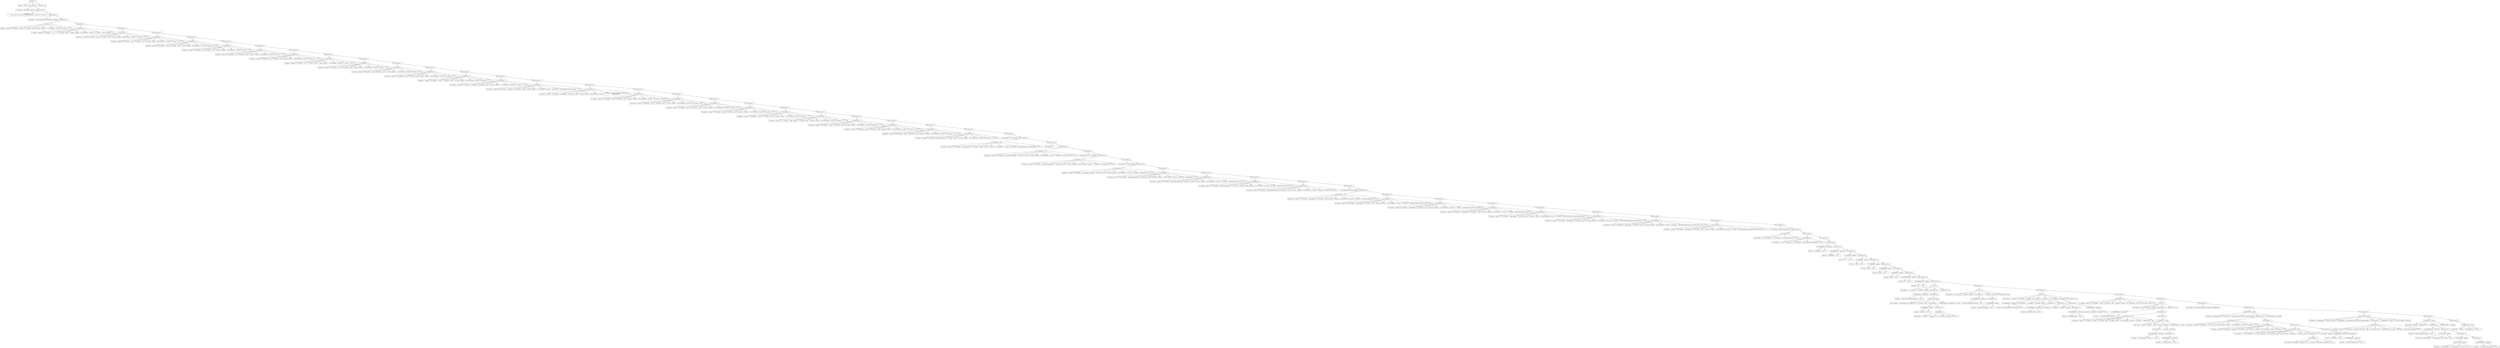 digraph G {node[shape=box, style=filled, color=black, fillcolor=white]; edge[color=black];rankdir=UD 

"668_Global -> "->"669_inicio -> inicio"
"668_Global -> "->"667_instruccion -> "
"667_instruccion -> "->"2_comentario -> /////inicio de la traduccion
"
"667_instruccion -> "->"666_instruccion -> "
"666_instruccion -> "->"4_comentario -> /*
        Primer archivo de entrada para proyecto organizacion de lenguajes y compiladores 1
*/"
"666_instruccion -> "->"665_instruccion -> "
"665_instruccion -> "->"6_comentario -> //seccion de declraciones de funciones de variables
"
"665_instruccion -> "->"664_instruccion -> "
"664_instruccion -> "->"7_Declaracion -> "
"7_Declaracion -> "->"8_Ingresar -> Ingresar"
"7_Declaracion -> "->"9_Variables -> _variable1_"
"7_Declaracion -> "->"10_COMO -> coMo"
"7_Declaracion -> "->"11_TIPO -> NumEro"
"7_Declaracion -> "->"12_CON_VALOR -> cOn_valor"
"7_Declaracion -> "->"13_Valores -> 5"
"7_Declaracion -> "->"14_; -> ;"
"664_instruccion -> "->"663_instruccion -> "
"663_instruccion -> "->"15_Declaracion -> "
"15_Declaracion -> "->"16_Ingresar -> ingresaR"
"15_Declaracion -> "->"17_Variables -> _v1_,_v2_,_v3_"
"15_Declaracion -> "->"18_COMO -> cOmo"
"15_Declaracion -> "->"19_TIPO -> CadenA"
"15_Declaracion -> "->"20_CON_VALOR -> con_vAlor"
"15_Declaracion -> "->"21_Valores -> \"esta es una cadena\""
"15_Declaracion -> "->"22_; -> ;"
"663_instruccion -> "->"662_instruccion -> "
"662_instruccion -> "->"23_Declaracion -> "
"23_Declaracion -> "->"24_Ingresar -> ingresaR"
"23_Declaracion -> "->"25_Variables -> _curso1_"
"23_Declaracion -> "->"26_COMO -> cOmo"
"23_Declaracion -> "->"27_TIPO -> cadena"
"23_Declaracion -> "->"28_CON_VALOR -> con_vAlor"
"23_Declaracion -> "->"29_Valores -> \"olc\""
"23_Declaracion -> "->"30_; -> ;"
"662_instruccion -> "->"661_instruccion -> "
"661_instruccion -> "->"31_Declaracion -> "
"31_Declaracion -> "->"32_Ingresar -> ingresaR"
"31_Declaracion -> "->"33_Variables -> _curso2_"
"31_Declaracion -> "->"34_COMO -> cOmo"
"31_Declaracion -> "->"35_TIPO -> cadena"
"31_Declaracion -> "->"36_CON_VALOR -> con_vAlor"
"31_Declaracion -> "->"37_Valores -> \"olc\""
"31_Declaracion -> "->"38_; -> ;"
"661_instruccion -> "->"660_instruccion -> "
"660_instruccion -> "->"39_Declaracion -> "
"39_Declaracion -> "->"40_Ingresar -> ingresaR"
"39_Declaracion -> "->"41_Variables -> _curso3_"
"39_Declaracion -> "->"42_COMO -> cOmo"
"39_Declaracion -> "->"43_TIPO -> cadena"
"39_Declaracion -> "->"44_CON_VALOR -> con_vAlor"
"39_Declaracion -> "->"45_Valores -> \"olc\""
"39_Declaracion -> "->"46_; -> ;"
"660_instruccion -> "->"659_instruccion -> "
"659_instruccion -> "->"47_Declaracion -> "
"47_Declaracion -> "->"48_Ingresar -> ingresar"
"47_Declaracion -> "->"49_Variables -> _pi1_"
"47_Declaracion -> "->"50_COMO -> como"
"47_Declaracion -> "->"51_TIPO -> numero"
"47_Declaracion -> "->"52_CON_VALOR -> con_valor"
"47_Declaracion -> "->"53_Valores -> 3"
"47_Declaracion -> "->"54_; -> ;"
"659_instruccion -> "->"658_instruccion -> "
"658_instruccion -> "->"55_Declaracion -> "
"55_Declaracion -> "->"56_Ingresar -> ingresar"
"55_Declaracion -> "->"57_Variables -> _pi2_"
"55_Declaracion -> "->"58_COMO -> como"
"55_Declaracion -> "->"59_TIPO -> numero"
"55_Declaracion -> "->"60_CON_VALOR -> con_valor"
"55_Declaracion -> "->"61_Valores -> 3.1"
"55_Declaracion -> "->"62_; -> ;"
"658_instruccion -> "->"657_instruccion -> "
"657_instruccion -> "->"63_Declaracion -> "
"63_Declaracion -> "->"64_Ingresar -> ingresar"
"63_Declaracion -> "->"65_Variables -> _pi3_"
"63_Declaracion -> "->"66_COMO -> como"
"63_Declaracion -> "->"67_TIPO -> numero"
"63_Declaracion -> "->"68_CON_VALOR -> con_valor"
"63_Declaracion -> "->"69_Valores -> 3.14"
"63_Declaracion -> "->"70_; -> ;"
"657_instruccion -> "->"656_instruccion -> "
"656_instruccion -> "->"71_Declaracion -> "
"71_Declaracion -> "->"72_Ingresar -> ingresar"
"71_Declaracion -> "->"73_Variables -> _pi4_"
"71_Declaracion -> "->"74_COMO -> como"
"71_Declaracion -> "->"75_TIPO -> numero"
"71_Declaracion -> "->"76_CON_VALOR -> con_valor"
"71_Declaracion -> "->"77_Valores -> 3.141"
"71_Declaracion -> "->"78_; -> ;"
"656_instruccion -> "->"655_instruccion -> "
"655_instruccion -> "->"79_Declaracion -> "
"79_Declaracion -> "->"80_Ingresar -> ingresar"
"79_Declaracion -> "->"81_Variables -> _anio1_"
"79_Declaracion -> "->"82_COMO -> como"
"79_Declaracion -> "->"83_TIPO -> numero"
"79_Declaracion -> "->"84_CON_VALOR -> con_valor"
"79_Declaracion -> "->"85_Valores -> 1"
"79_Declaracion -> "->"86_; -> ;"
"655_instruccion -> "->"654_instruccion -> "
"654_instruccion -> "->"87_Declaracion -> "
"87_Declaracion -> "->"88_Ingresar -> ingresar"
"87_Declaracion -> "->"89_Variables -> _anio2_"
"87_Declaracion -> "->"90_COMO -> como"
"87_Declaracion -> "->"91_TIPO -> numero"
"87_Declaracion -> "->"92_CON_VALOR -> con_valor"
"87_Declaracion -> "->"93_Valores -> 9"
"87_Declaracion -> "->"94_; -> ;"
"654_instruccion -> "->"653_instruccion -> "
"653_instruccion -> "->"95_Declaracion -> "
"95_Declaracion -> "->"96_Ingresar -> ingresar"
"95_Declaracion -> "->"97_Variables -> _anio3_"
"95_Declaracion -> "->"98_COMO -> como"
"95_Declaracion -> "->"99_TIPO -> numero"
"95_Declaracion -> "->"100_CON_VALOR -> con_valor"
"95_Declaracion -> "->"101_Valores -> 4"
"95_Declaracion -> "->"102_; -> ;"
"653_instruccion -> "->"652_instruccion -> "
"652_instruccion -> "->"103_Declaracion -> "
"103_Declaracion -> "->"104_Ingresar -> ingresar"
"103_Declaracion -> "->"105_Variables -> _anio4_"
"103_Declaracion -> "->"106_COMO -> como"
"103_Declaracion -> "->"107_TIPO -> numero"
"103_Declaracion -> "->"108_CON_VALOR -> con_valor"
"103_Declaracion -> "->"109_Valores -> 5"
"103_Declaracion -> "->"110_; -> ;"
"652_instruccion -> "->"651_instruccion -> "
"651_instruccion -> "->"111_Declaracion -> "
"111_Declaracion -> "->"112_Ingresar -> ingresar"
"111_Declaracion -> "->"113_Variables -> _variableNeg_"
"111_Declaracion -> "->"114_COMO -> como"
"111_Declaracion -> "->"115_TIPO -> numero"
"111_Declaracion -> "->"116_CON_VALOR -> con_valor"
"111_Declaracion -> "->"117_Valores -> -5.0"
"111_Declaracion -> "->"118_; -> ;"
"651_instruccion -> "->"650_instruccion -> "
"650_instruccion -> "->"119_Declaracion -> "
"119_Declaracion -> "->"120_Ingresar -> ingresar"
"119_Declaracion -> "->"121_Variables -> _encabezado1_"
"119_Declaracion -> "->"122_COMO -> como"
"119_Declaracion -> "->"123_TIPO -> cadena"
"119_Declaracion -> "->"124_CON_VALOR -> con_valor"
"119_Declaracion -> "->"125_Valores -> \"Universidad San Carlos de Guatemala...;\""
"119_Declaracion -> "->"126_; -> ;"
"650_instruccion -> "->"649_instruccion -> "
"649_instruccion -> "->"127_Declaracion -> "
"127_Declaracion -> "->"128_Ingresar -> ingresar"
"127_Declaracion -> "->"129_Variables -> _encabezado2_"
"127_Declaracion -> "->"130_COMO -> como"
"127_Declaracion -> "->"131_TIPO -> cadena"
"127_Declaracion -> "->"132_CON_VALOR -> con_valor"
"127_Declaracion -> "->"133_Valores -> \"Escuela de Ciencias y Sistemas
Segundo semestre
\""
"127_Declaracion -> "->"134_; -> ;"
"649_instruccion -> "->"648_instruccion -> "
"648_instruccion -> "->"135_Declaracion -> "
"135_Declaracion -> "->"136_Ingresar -> ingresar"
"135_Declaracion -> "->"137_Variables -> _flag1_"
"135_Declaracion -> "->"138_COMO -> como"
"135_Declaracion -> "->"139_TIPO -> boolean"
"135_Declaracion -> "->"140_CON_VALOR -> con_valor"
"135_Declaracion -> "->"141_Valores -> verdadero"
"135_Declaracion -> "->"142_; -> ;"
"648_instruccion -> "->"647_instruccion -> "
"647_instruccion -> "->"143_Declaracion -> "
"143_Declaracion -> "->"144_Ingresar -> ingresar"
"143_Declaracion -> "->"145_Variables -> _flag2_"
"143_Declaracion -> "->"146_COMO -> como"
"143_Declaracion -> "->"147_TIPO -> boolean"
"143_Declaracion -> "->"148_CON_VALOR -> con_valor"
"143_Declaracion -> "->"149_Valores -> falso"
"143_Declaracion -> "->"150_; -> ;"
"647_instruccion -> "->"646_instruccion -> "
"646_instruccion -> "->"151_Declaracion -> "
"151_Declaracion -> "->"152_Ingresar -> ingresar"
"151_Declaracion -> "->"153_Variables -> _name1_"
"151_Declaracion -> "->"154_COMO -> como"
"151_Declaracion -> "->"155_TIPO -> caracter"
"151_Declaracion -> "->"156_CON_VALOR -> con_valor"
"151_Declaracion -> "->"157_Valores -> 'f'"
"151_Declaracion -> "->"158_; -> ;"
"646_instruccion -> "->"645_instruccion -> "
"645_instruccion -> "->"159_Declaracion -> "
"159_Declaracion -> "->"160_Ingresar -> ingresar"
"159_Declaracion -> "->"161_Variables -> _name2_"
"159_Declaracion -> "->"162_COMO -> como"
"159_Declaracion -> "->"163_TIPO -> caracter"
"159_Declaracion -> "->"164_CON_VALOR -> con_valor"
"159_Declaracion -> "->"165_Valores -> 'e'"
"159_Declaracion -> "->"166_; -> ;"
"645_instruccion -> "->"644_instruccion -> "
"644_instruccion -> "->"167_Declaracion -> "
"167_Declaracion -> "->"168_Ingresar -> ingresar"
"167_Declaracion -> "->"169_Variables -> _name3_"
"167_Declaracion -> "->"170_COMO -> como"
"167_Declaracion -> "->"171_TIPO -> caracter"
"167_Declaracion -> "->"172_CON_VALOR -> con_valor"
"167_Declaracion -> "->"173_Valores -> 'r'"
"167_Declaracion -> "->"174_; -> ;"
"644_instruccion -> "->"643_instruccion -> "
"643_instruccion -> "->"175_Declaracion -> "
"175_Declaracion -> "->"176_Ingresar -> ingresar"
"175_Declaracion -> "->"177_Variables -> _name4_,_name6_"
"175_Declaracion -> "->"178_COMO -> como"
"175_Declaracion -> "->"179_TIPO -> caracter"
"175_Declaracion -> "->"180_CON_VALOR -> con_valor"
"175_Declaracion -> "->"181_Valores -> 'n'"
"175_Declaracion -> "->"182_; -> ;"
"643_instruccion -> "->"642_instruccion -> "
"642_instruccion -> "->"183_Declaracion -> "
"183_Declaracion -> "->"184_Ingresar -> ingresar"
"183_Declaracion -> "->"185_Variables -> _name5_"
"183_Declaracion -> "->"186_COMO -> como"
"183_Declaracion -> "->"187_TIPO -> caracter"
"183_Declaracion -> "->"188_CON_VALOR -> con_valor"
"183_Declaracion -> "->"189_Valores -> 'a'"
"183_Declaracion -> "->"190_; -> ;"
"642_instruccion -> "->"641_instruccion -> "
"641_instruccion -> "->"191_Declaracion -> "
"191_Declaracion -> "->"192_Ingresar -> ingresar"
"191_Declaracion -> "->"193_Variables -> _name7_"
"191_Declaracion -> "->"194_COMO -> como"
"191_Declaracion -> "->"195_TIPO -> caracter"
"191_Declaracion -> "->"196_CON_VALOR -> con_valor"
"191_Declaracion -> "->"197_Valores -> '${100}'"
"191_Declaracion -> "->"198_; -> ;"
"641_instruccion -> "->"640_instruccion -> "
"640_instruccion -> "->"199_Declaracion -> "
"199_Declaracion -> "->"200_Ingresar -> ingresar"
"199_Declaracion -> "->"201_Variables -> _name8_"
"199_Declaracion -> "->"202_COMO -> como"
"199_Declaracion -> "->"203_TIPO -> caracter"
"199_Declaracion -> "->"204_CON_VALOR -> con_valor"
"199_Declaracion -> "->"205_Valores -> '${111}'"
"199_Declaracion -> "->"206_; -> ;"
"640_instruccion -> "->"639_instruccion -> "
"639_instruccion -> "->"207_Declaracion -> "
"207_Declaracion -> "->"208_Ingresar -> ingresar"
"207_Declaracion -> "->"209_Variables -> _operaciones1Basica_"
"207_Declaracion -> "->"210_COMO -> como"
"207_Declaracion -> "->"211_TIPO -> numero"
"207_Declaracion -> "->"212_CON_VALOR -> con_valor"
"207_Declaracion -> "->"213_Valores -> 1+(1)"
"207_Declaracion -> "->"214_; -> ;"
"639_instruccion -> "->"638_instruccion -> "
"638_instruccion -> "->"216_comentario -> //2 el resultado
"
"638_instruccion -> "->"637_instruccion -> "
"637_instruccion -> "->"217_Declaracion -> "
"217_Declaracion -> "->"218_Ingresar -> ingresar"
"217_Declaracion -> "->"219_Variables -> _operaciones1Basica2_"
"217_Declaracion -> "->"220_COMO -> como"
"217_Declaracion -> "->"221_TIPO -> numero"
"217_Declaracion -> "->"222_CON_VALOR -> con_valor"
"217_Declaracion -> "->"223_Valores -> _operaciones1Basica_+_operaciones1Basica_"
"217_Declaracion -> "->"224_; -> ;"
"637_instruccion -> "->"636_instruccion -> "
"636_instruccion -> "->"226_comentario -> //               
"
"636_instruccion -> "->"635_instruccion -> "
"635_instruccion -> "->"227_Declaracion -> "
"227_Declaracion -> "->"228_Ingresar -> ingresar"
"227_Declaracion -> "->"229_Variables -> _operaciones1Intermedia_"
"227_Declaracion -> "->"230_COMO -> Como"
"227_Declaracion -> "->"231_TIPO -> nUmero"
"227_Declaracion -> "->"232_CON_VALOR -> con_valor"
"227_Declaracion -> "->"233_Valores -> 15+(9*8)+200/8*3+9"
"227_Declaracion -> "->"234_; -> ;"
"635_instruccion -> "->"634_instruccion -> "
"634_instruccion -> "->"236_comentario -> //171 el resultado
"
"634_instruccion -> "->"633_instruccion -> "
"633_instruccion -> "->"237_Declaracion -> "
"237_Declaracion -> "->"238_Ingresar -> ingresar"
"237_Declaracion -> "->"239_Variables -> _operaciones1Avanzadas1_"
"237_Declaracion -> "->"240_COMO -> ComO"
"237_Declaracion -> "->"241_TIPO -> numeRo"
"237_Declaracion -> "->"242_CON_VALOR -> con_valor"
"237_Declaracion -> "->"243_Valores -> ((15+9)*8+200/8*3+9)"
"237_Declaracion -> "->"244_; -> ;"
"633_instruccion -> "->"632_instruccion -> "
"632_instruccion -> "->"246_comentario -> //291 el resultado
"
"632_instruccion -> "->"631_instruccion -> "
"631_instruccion -> "->"247_Declaracion -> "
"247_Declaracion -> "->"248_Ingresar -> ingresar"
"247_Declaracion -> "->"249_Variables -> _operaciones1Avanzadas2_"
"247_Declaracion -> "->"250_COMO -> coMo"
"247_Declaracion -> "->"251_TIPO -> numero"
"247_Declaracion -> "->"252_CON_VALOR -> con_valor"
"247_Declaracion -> "->"253_Valores -> 30potencia[22.2-2.2]+(2)"
"247_Declaracion -> "->"254_; -> ;"
"631_instruccion -> "->"630_instruccion -> "
"630_instruccion -> "->"255_Declaracion -> "
"255_Declaracion -> "->"256_Ingresar -> ingresar"
"255_Declaracion -> "->"257_Variables -> _operaciones1Avanzadas3_"
"255_Declaracion -> "->"258_COMO -> como"
"255_Declaracion -> "->"259_TIPO -> nuMero"
"255_Declaracion -> "->"260_CON_VALOR -> con_valor"
"255_Declaracion -> "->"261_Valores -> (30potencia[2])+(2)"
"255_Declaracion -> "->"262_; -> ;"
"630_instruccion -> "->"629_instruccion -> "
"629_instruccion -> "->"263_Declaracion -> "
"263_Declaracion -> "->"264_Ingresar -> ingresar"
"263_Declaracion -> "->"265_Variables -> _operaciones1Avanzadas4_"
"263_Declaracion -> "->"266_COMO -> Como"
"263_Declaracion -> "->"267_TIPO -> numeRo"
"263_Declaracion -> "->"268_CON_VALOR -> con_valor"
"263_Declaracion -> "->"269_Valores -> (30potencia[10-8+9-4*2-1])+(2)"
"263_Declaracion -> "->"270_; -> ;"
"629_instruccion -> "->"628_instruccion -> "
"628_instruccion -> "->"271_Declaracion -> "
"271_Declaracion -> "->"272_Ingresar -> ingresar"
"271_Declaracion -> "->"273_Variables -> _operaciones1Avanzadas5_"
"271_Declaracion -> "->"274_COMO -> coMo"
"271_Declaracion -> "->"275_TIPO -> nUmero"
"271_Declaracion -> "->"276_CON_VALOR -> con_valor"
"271_Declaracion -> "->"277_Valores -> 30potencia[10-8+9-4*2-1]+(2)"
"271_Declaracion -> "->"278_; -> ;"
"628_instruccion -> "->"627_instruccion -> "
"627_instruccion -> "->"279_Declaracion -> "
"279_Declaracion -> "->"280_Ingresar -> ingresar"
"279_Declaracion -> "->"281_Variables -> _operaciones1Avanzadas6_"
"279_Declaracion -> "->"282_COMO -> Como"
"279_Declaracion -> "->"283_TIPO -> numeRo"
"279_Declaracion -> "->"284_CON_VALOR -> con_valor"
"279_Declaracion -> "->"285_Valores -> (5*8)mod(1+5+6)"
"279_Declaracion -> "->"286_; -> ;"
"627_instruccion -> "->"626_instruccion -> "
"626_instruccion -> "->"288_comentario -> //4 es el resultado
"
"626_instruccion -> "->"625_instruccion -> "
"625_instruccion -> "->"289_Declaracion -> "
"289_Declaracion -> "->"290_Ingresar -> ingresar"
"289_Declaracion -> "->"291_Variables -> _operacionRela3_"
"289_Declaracion -> "->"292_COMO -> como"
"289_Declaracion -> "->"293_TIPO -> boolean"
"289_Declaracion -> "->"294_CON_VALOR -> con_valor"
"289_Declaracion -> "->"295_Valores -> _operaciones1Basica_mayor8"
"289_Declaracion -> "->"296_; -> ;"
"625_instruccion -> "->"624_instruccion -> "
"624_instruccion -> "->"297_Declaracion -> "
"297_Declaracion -> "->"298_Ingresar -> ingresar"
"297_Declaracion -> "->"299_Variables -> _operacionRela3_"
"297_Declaracion -> "->"300_COMO -> como"
"297_Declaracion -> "->"301_TIPO -> BooLean"
"297_Declaracion -> "->"302_CON_VALOR -> con_valor"
"297_Declaracion -> "->"303_Valores -> (_operaciones1Basica_+6)Mayor_o_igual8"
"297_Declaracion -> "->"304_; -> ;"
"624_instruccion -> "->"623_instruccion -> "
"623_instruccion -> "->"305_Declaracion -> "
"305_Declaracion -> "->"306_Ingresar -> ingresar"
"305_Declaracion -> "->"307_Variables -> _operacionRela3_"
"305_Declaracion -> "->"308_COMO -> como"
"305_Declaracion -> "->"309_TIPO -> boolean"
"305_Declaracion -> "->"310_CON_VALOR -> con_valor"
"305_Declaracion -> "->"311_Valores -> (_operaciones1Basica_+6)menor_o_igual8"
"305_Declaracion -> "->"312_; -> ;"
"623_instruccion -> "->"622_instruccion -> "
"622_instruccion -> "->"313_Declaracion -> "
"313_Declaracion -> "->"314_Ingresar -> ingresar"
"313_Declaracion -> "->"315_Variables -> _operacionRela4_"
"313_Declaracion -> "->"316_COMO -> como"
"313_Declaracion -> "->"317_TIPO -> booleAn"
"313_Declaracion -> "->"318_CON_VALOR -> con_valor"
"313_Declaracion -> "->"319_Valores -> _operaciones1Basica_es_iGual8"
"313_Declaracion -> "->"320_; -> ;"
"622_instruccion -> "->"621_instruccion -> "
"621_instruccion -> "->"321_Declaracion -> "
"321_Declaracion -> "->"322_Ingresar -> ingresar"
"321_Declaracion -> "->"323_Variables -> _operacionRela5_"
"321_Declaracion -> "->"324_COMO -> como"
"321_Declaracion -> "->"325_TIPO -> boolean"
"321_Declaracion -> "->"326_CON_VALOR -> con_valor"
"321_Declaracion -> "->"327_Valores -> _operaciones1Basica_es_igual_operaciones1Basica_"
"321_Declaracion -> "->"328_; -> ;"
"621_instruccion -> "->"620_instruccion -> "
"620_instruccion -> "->"329_Declaracion -> "
"329_Declaracion -> "->"330_Ingresar -> ingresar"
"329_Declaracion -> "->"331_Variables -> _operacionRela6_"
"329_Declaracion -> "->"332_COMO -> como"
"329_Declaracion -> "->"333_TIPO -> Boolean"
"329_Declaracion -> "->"334_CON_VALOR -> con_valor"
"329_Declaracion -> "->"335_Valores -> _operaciones1Basica_es_iguAl_operaciones1Basica_+1"
"329_Declaracion -> "->"336_; -> ;"
"620_instruccion -> "->"619_instruccion -> "
"619_instruccion -> "->"337_Declaracion -> "
"337_Declaracion -> "->"338_Ingresar -> ingresar"
"337_Declaracion -> "->"339_Variables -> _operacionRela7_"
"337_Declaracion -> "->"340_COMO -> como"
"337_Declaracion -> "->"341_TIPO -> boolEan"
"337_Declaracion -> "->"342_CON_VALOR -> con_valor"
"337_Declaracion -> "->"343_Valores -> _operaciones1Basica_es_igual(_operaciones1Basica_)*(8+5)"
"337_Declaracion -> "->"344_; -> ;"
"619_instruccion -> "->"618_instruccion -> "
"618_instruccion -> "->"345_Declaracion -> "
"345_Declaracion -> "->"346_Ingresar -> ingresar"
"345_Declaracion -> "->"347_Variables -> _operacionRela5_"
"345_Declaracion -> "->"348_COMO -> como"
"345_Declaracion -> "->"349_TIPO -> bOoleAn"
"345_Declaracion -> "->"350_CON_VALOR -> con_valor"
"345_Declaracion -> "->"351_Valores -> _operaciones1Basica_es_diferente_operaciones1Basica_"
"345_Declaracion -> "->"352_; -> ;"
"618_instruccion -> "->"617_instruccion -> "
"617_instruccion -> "->"354_comentario -> //seccion de asignaciones
"
"617_instruccion -> "->"616_instruccion -> "
"616_instruccion -> "->"355_Asignacion -> "
"355_Asignacion -> "->"356_Variables -> _v1_"
"355_Asignacion -> "->"357_Asignar -> ->"
"355_Asignacion -> "->"358_Valores -> \"esta es la cadena numero 1\""
"355_Asignacion -> "->"359_; -> ;"
"616_instruccion -> "->"615_instruccion -> "
"615_instruccion -> "->"360_Asignacion -> "
"360_Asignacion -> "->"361_Variables -> _v2_,_v3_"
"360_Asignacion -> "->"362_Asignar -> ->"
"360_Asignacion -> "->"363_Valores -> \"estas cadenas deben ser diferentes\""
"360_Asignacion -> "->"364_; -> ;"
"615_instruccion -> "->"614_instruccion -> "
"614_instruccion -> "->"613_instruccion -> "
"613_instruccion -> "->"365_IMPRIMIR_SS -> imprimir_nl"
"365_IMPRIMIR_SS -> imprimir_nl"->"366_Valor -> _encabezado1_"
"365_IMPRIMIR_SS -> imprimir_nl"->"367_; -> ;"
"613_instruccion -> "->"612_instruccion -> "
"612_instruccion -> "->"368_IMPRIMIR_SS -> imprimir_nl"
"368_IMPRIMIR_SS -> imprimir_nl"->"369_Valor -> _encabezado2_"
"368_IMPRIMIR_SS -> imprimir_nl"->"370_; -> ;"
"612_instruccion -> "->"611_instruccion -> "
"611_instruccion -> "->"371_IMPRIMIR -> imprimir"
"371_IMPRIMIR -> imprimir"->"372_Valor -> \"...\""
"371_IMPRIMIR -> imprimir"->"373_; -> ;"
"611_instruccion -> "->"610_instruccion -> "
"610_instruccion -> "->"374_IMPRIMIR -> imprimir"
"374_IMPRIMIR -> imprimir"->"375_Valor -> _anio1_"
"374_IMPRIMIR -> imprimir"->"376_; -> ;"
"610_instruccion -> "->"609_instruccion -> "
"609_instruccion -> "->"377_IMPRIMIR -> imprimir"
"377_IMPRIMIR -> imprimir"->"378_Valor -> _anio2_"
"377_IMPRIMIR -> imprimir"->"379_; -> ;"
"609_instruccion -> "->"608_instruccion -> "
"608_instruccion -> "->"380_IMPRIMIR -> imprimir"
"380_IMPRIMIR -> imprimir"->"381_Valor -> _anio3_"
"380_IMPRIMIR -> imprimir"->"382_; -> ;"
"608_instruccion -> "->"607_instruccion -> "
"607_instruccion -> "->"383_IMPRIMIR -> imprimir"
"383_IMPRIMIR -> imprimir"->"384_Valor -> _anio4_"
"383_IMPRIMIR -> imprimir"->"385_; -> ;"
"607_instruccion -> "->"606_instruccion -> "
"606_instruccion -> "->"386_IMPRIMIR_SS -> imprimir_nl"
"386_IMPRIMIR_SS -> imprimir_nl"->"387_Valor -> \".\""
"386_IMPRIMIR_SS -> imprimir_nl"->"388_; -> ;"
"606_instruccion -> "->"605_instruccion -> "
"605_instruccion -> "->"389_IMPRIMIR_SS -> imprimir_nl"
"389_IMPRIMIR_SS -> imprimir_nl"->"390_Valor -> (_v3_)"
"389_IMPRIMIR_SS -> imprimir_nl"->"391_; -> ;"
"605_instruccion -> "->"604_instruccion -> "
"604_instruccion -> "->"412_IF -> si"
"412_IF -> si"->"413_condicion -> _v1_es_igual_v2_"
"412_IF -> si"->"414_THEN -> entonces"
"412_IF -> si"->"410_instruccion -> "
"410_instruccion -> "->"392_IMPRIMIR_SS -> imprimir_nl"
"392_IMPRIMIR_SS -> imprimir_nl"->"393_Valor -> \"Al parecer no funciona la asignacion\""
"392_IMPRIMIR_SS -> imprimir_nl"->"394_; -> ;"
"410_instruccion -> "->"409_instruccion -> "
"409_instruccion -> "->"405_WHILE -> mientras"
"405_WHILE -> mientras"->"406_<condicion> -> not(_variable1_mayor_o_igual5*5+8/2)"
"405_WHILE -> mientras"->"407_Hacer -> hacer"
"405_WHILE -> mientras"->"404_instruccion -> "
"404_instruccion -> "->"395_IMPRIMIR -> imprimir"
"395_IMPRIMIR -> imprimir"->"396_Valor -> _variable1_"
"395_IMPRIMIR -> imprimir"->"397_; -> ;"
"404_instruccion -> "->"403_instruccion -> "
"403_instruccion -> "->"398_Asignacion -> "
"398_Asignacion -> "->"399_Variables -> _variable1_"
"398_Asignacion -> "->"400_Asignar -> ->"
"398_Asignacion -> "->"401_Valores -> _variable1_+1"
"398_Asignacion -> "->"402_; -> ;"
"405_WHILE -> mientras"->"408_END_WHILE -> fin_mientras"
"412_IF -> si"->"415_END_IF -> fin_si"
"604_instruccion -> "->"603_instruccion -> "
"603_instruccion -> "->"427_IF -> si"
"427_IF -> si"->"428_condicion -> _v1_es_igual_v2_"
"427_IF -> si"->"429_THEN -> entonces"
"427_IF -> si"->"419_instruccion -> "
"419_instruccion -> "->"416_IMPRIMIR_SS -> imprimir_nl"
"416_IMPRIMIR_SS -> imprimir_nl"->"417_Valor -> \"no tiene que imprimir este mensaje\""
"416_IMPRIMIR_SS -> imprimir_nl"->"418_; -> ;"
"427_IF -> si"->"425_ELSE -> de_lo_contrario"
"425_ELSE -> de_lo_contrario"->"423_instruccion -> "
"423_instruccion -> "->"420_IMPRIMIR -> imprimir"
"420_IMPRIMIR -> imprimir"->"421_Valor -> \"este print es un ejemplo\""
"420_IMPRIMIR -> imprimir"->"422_; -> ;"
"427_IF -> si"->"430_END_IF -> fin_si"
"603_instruccion -> "->"602_instruccion -> "
"602_instruccion -> "->"458_IF -> si"
"458_IF -> si"->"459_condicion -> _v1_es_igual_v2_"
"458_IF -> si"->"460_THEN -> entonces"
"458_IF -> si"->"434_instruccion -> "
"434_instruccion -> "->"431_IMPRIMIR_SS -> imprimir_nl"
"431_IMPRIMIR_SS -> imprimir_nl"->"432_Valor -> \"no tiene que imprimir este mensaje\""
"431_IMPRIMIR_SS -> imprimir_nl"->"433_; -> ;"
"458_IF -> si"->"448_ELSE_IF -> o_si"
"448_ELSE_IF -> o_si"->"449_condicion -> _v1_es_igual13"
"448_ELSE_IF -> o_si"->"450_THEN -> entonces"
"448_ELSE_IF -> o_si"->"438_instruccion -> "
"438_instruccion -> "->"435_IMPRIMIR_SS -> imprimir_nl"
"435_IMPRIMIR_SS -> imprimir_nl"->"436_Valor -> \"mensaje de prueba\""
"435_IMPRIMIR_SS -> imprimir_nl"->"437_; -> ;"
"448_ELSE_IF -> o_si"->"444_ELSE_IF -> o_si"
"444_ELSE_IF -> o_si"->"445_condicion -> _v1_es_igual14"
"444_ELSE_IF -> o_si"->"446_THEN -> entonces"
"444_ELSE_IF -> o_si"->"442_instruccion -> "
"442_instruccion -> "->"439_IMPRIMIR_SS -> imprimir_nl"
"439_IMPRIMIR_SS -> imprimir_nl"->"440_Valor -> \"mensaje de prueba\""
"439_IMPRIMIR_SS -> imprimir_nl"->"441_; -> ;"
"458_IF -> si"->"456_ELSE -> de_lo_contrario"
"456_ELSE -> de_lo_contrario"->"454_instruccion -> "
"454_instruccion -> "->"451_IMPRIMIR_SS -> imprimir_nl"
"451_IMPRIMIR_SS -> imprimir_nl"->"452_Valor -> \"este print es un ejemplo\""
"451_IMPRIMIR_SS -> imprimir_nl"->"453_; -> ;"
"458_IF -> si"->"461_END_IF -> fin_si"
"602_instruccion -> "->"601_instruccion -> "
"601_instruccion -> "->"462_Declaracion -> "
"462_Declaracion -> "->"463_Ingresar -> ingresar"
"462_Declaracion -> "->"464_Variables -> _varB_"
"462_Declaracion -> "->"465_COMO -> como"
"462_Declaracion -> "->"466_TIPO -> Boolean"
"462_Declaracion -> "->"467_CON_VALOR -> con_valor"
"462_Declaracion -> "->"468_Valores -> falso"
"462_Declaracion -> "->"469_; -> ;"
"601_instruccion -> "->"600_instruccion -> "
"600_instruccion -> "->"502_IF -> si"
"502_IF -> si"->"503_condicion -> _varB_"
"502_IF -> si"->"504_THEN -> entonces"
"502_IF -> si"->"500_instruccion -> "
"500_instruccion -> "->"470_IMPRIMIR_SS -> imprimir_nl"
"470_IMPRIMIR_SS -> imprimir_nl"->"471_Valor -> \"Estas definiendo bien los valores\""
"470_IMPRIMIR_SS -> imprimir_nl"->"472_; -> ;"
"500_instruccion -> "->"499_instruccion -> "
"499_instruccion -> "->"473_Declaracion -> "
"473_Declaracion -> "->"474_Ingresar -> ingresar"
"473_Declaracion -> "->"475_Variables -> _varaux_"
"473_Declaracion -> "->"476_COMO -> como"
"473_Declaracion -> "->"477_TIPO -> Numero"
"473_Declaracion -> "->"478_CON_VALOR -> con_valor"
"473_Declaracion -> "->"479_Valores -> _variable1_mod2"
"473_Declaracion -> "->"480_; -> ;"
"499_instruccion -> "->"498_instruccion -> "
"498_instruccion -> "->"496_SELECT -> segun"
"496_SELECT -> segun"->"494_<Valor> -> _varaux_"
"496_SELECT -> segun"->"495_hacer -> hacer"
"496_SELECT -> segun"->"492_case -> ¿0?entonces"
"492_case -> ¿0?entonces"->"484_instruccion -> "
"484_instruccion -> "->"481_IMPRIMIR_SS -> imprimir_nl"
"481_IMPRIMIR_SS -> imprimir_nl"->"482_Valor -> \"el valor es mayor a 0 y menos a 2\""
"481_IMPRIMIR_SS -> imprimir_nl"->"483_; -> ;"
"492_case -> ¿0?entonces"->"490_case -> ¿2?entonces"
"490_case -> ¿2?entonces"->"488_instruccion -> "
"488_instruccion -> "->"485_IMPRIMIR_SS -> imprimir_nl"
"485_IMPRIMIR_SS -> imprimir_nl"->"486_Valor -> \"el valor es mayor a 2\""
"485_IMPRIMIR_SS -> imprimir_nl"->"487_; -> ;"
"496_SELECT -> segun"->"497_END_SELECT -> fin_segun"
"502_IF -> si"->"505_END_IF -> fin_si"
"600_instruccion -> "->"599_instruccion -> "
"599_instruccion -> "->"507_comentario -> /*Ahora empezamos con las funciones y procedimientos*/"
"599_instruccion -> "->"598_instruccion -> "
"598_instruccion -> "->"549_METODO -> metodo"
"549_METODO -> metodo"->"550_Nombre -> _potenciaManual_"
"549_METODO -> metodo"->"551_parametros -> con_parametros(_base_Numero,_exponente_Numero)"
"549_METODO -> metodo"->"548_instruccion -> "
"548_instruccion -> "->"508_Declaracion -> "
"508_Declaracion -> "->"509_Ingresar -> ingresar"
"508_Declaracion -> "->"510_Variables -> _i_"
"508_Declaracion -> "->"511_COMO -> como"
"508_Declaracion -> "->"512_TIPO -> Numero"
"508_Declaracion -> "->"513_CON_VALOR -> con_valor"
"508_Declaracion -> "->"514_Valores -> 0"
"508_Declaracion -> "->"515_; -> ;"
"548_instruccion -> "->"547_instruccion -> "
"547_instruccion -> "->"516_Declaracion -> "
"516_Declaracion -> "->"517_Ingresar -> ingresar"
"516_Declaracion -> "->"518_Variables -> _acumulado_"
"516_Declaracion -> "->"519_COMO -> como"
"516_Declaracion -> "->"520_TIPO -> Numero"
"516_Declaracion -> "->"521_CON_VALOR -> con_valor"
"516_Declaracion -> "->"522_Valores -> 0"
"516_Declaracion -> "->"523_; -> ;"
"547_instruccion -> "->"546_instruccion -> "
"546_instruccion -> "->"530_FOR -> para"
"530_FOR -> para"->"531_<Variable> -> _i_"
"530_FOR -> para"->"532_Asignacion -> ->"
"530_FOR -> para"->"533_<Valor inicial> -> 0"
"530_FOR -> para"->"534_Hasta -> hasta"
"530_FOR -> para"->"535_<Valor final> -> _exponente_-1"
"530_FOR -> para"->"536_Hacer -> hacer"
"530_FOR -> para"->"529_instruccion -> "
"529_instruccion -> "->"524_Asignacion -> "
"524_Asignacion -> "->"525_Variables -> _acumulado_"
"524_Asignacion -> "->"526_Asignar -> ->"
"524_Asignacion -> "->"527_Valores -> _acumulado_+_acumulado_"
"524_Asignacion -> "->"528_; -> ;"
"530_FOR -> para"->"537_<END_FOR> -> fin_para"
"546_instruccion -> "->"545_instruccion -> "
"545_instruccion -> "->"538_IMPRIMIR -> imprimir"
"538_IMPRIMIR -> imprimir"->"539_Valor -> _acumulado_"
"538_IMPRIMIR -> imprimir"->"540_; -> ;"
"545_instruccion -> "->"544_instruccion -> "
"544_instruccion -> "->"541_IMPRIMIR_SS -> imprimir_nl"
"541_IMPRIMIR_SS -> imprimir_nl"->"542_Valor -> \" Esta es la potencia Manual\""
"541_IMPRIMIR_SS -> imprimir_nl"->"543_; -> ;"
"549_METODO -> metodo"->"552_FIN_METODO -> fin_metodo"
"598_instruccion -> "->"597_instruccion -> "
"597_instruccion -> "->"562_FUNCION -> funcion"
"562_FUNCION -> funcion"->"563_Nombre -> _potenciaFuncion_"
"562_FUNCION -> funcion"->"564_Tipo -> Numero"
"562_FUNCION -> funcion"->"565_parametros -> con_parametros(_base_Numero,_exponente_Numero)"
"562_FUNCION -> funcion"->"561_instruccion -> "
"561_instruccion -> "->"553_Declaracion -> "
"553_Declaracion -> "->"554_Ingresar -> ingresar"
"553_Declaracion -> "->"555_Variables -> _potencia_"
"553_Declaracion -> "->"556_COMO -> como"
"553_Declaracion -> "->"557_TIPO -> Numero"
"553_Declaracion -> "->"558_CON_VALOR -> con_valor"
"553_Declaracion -> "->"559_Valores -> _base_potencia[_exponente_]"
"553_Declaracion -> "->"560_; -> ;"
"562_FUNCION -> funcion"->"566_RETURN -> _potencia_"
"562_FUNCION -> funcion"->"567_FIN_FUNCION -> fin_funcion"
"597_instruccion -> "->"596_instruccion -> "
"596_instruccion -> "->"587_METODO -> metodo"
"587_METODO -> metodo"->"588_Nombre -> _metodo1_"
"587_METODO -> metodo"->"589_parametros -> "
"587_METODO -> metodo"->"586_instruccion -> "
"586_instruccion -> "->"568_IMPRIMIR_SS -> imprimir_nl"
"568_IMPRIMIR_SS -> imprimir_nl"->"569_Valor -> \"estamos entrando al metodo 1\""
"568_IMPRIMIR_SS -> imprimir_nl"->"570_; -> ;"
"586_instruccion -> "->"585_instruccion -> "
"585_instruccion -> "->"571_EJECUTAR -> ejecutar"
"571_EJECUTAR -> ejecutar"->"572_Nombre -> _potenciaManual_"
"571_EJECUTAR -> ejecutar"->"573_parametros -> (3*1+4/2,3+2)"
"571_EJECUTAR -> ejecutar"->"574_; -> ;"
"585_instruccion -> "->"584_instruccion -> "
"584_instruccion -> "->"579_IMPRIMIR -> imprimir"
"579_IMPRIMIR -> imprimir"->"575_EJECUTAR -> ejecutar"
"575_EJECUTAR -> ejecutar"->"576_Nombre -> _potenciaFuncion_"
"575_EJECUTAR -> ejecutar"->"577_parametros -> (3*1+4/2,3+2)"
"575_EJECUTAR -> ejecutar"->"578_; -> ;"
"584_instruccion -> "->"583_instruccion -> "
"583_instruccion -> "->"580_IMPRIMIR_SS -> imprimir_nl"
"580_IMPRIMIR_SS -> imprimir_nl"->"581_Valor -> \" Esta es la potencia Funcion\""
"580_IMPRIMIR_SS -> imprimir_nl"->"582_; -> ;"
"587_METODO -> metodo"->"590_FIN_METODO -> fin_metodo"
"596_instruccion -> "->"595_instruccion -> "
"595_instruccion -> "->"591_EJECUTAR -> ejecutar"
"591_EJECUTAR -> ejecutar"->"592_Nombre -> _metodo1_"
"591_EJECUTAR -> ejecutar"->"593_parametros -> ()"
"591_EJECUTAR -> ejecutar"->"594_; -> ;"
"668_Global -> "->"670_final -> fin"


}
